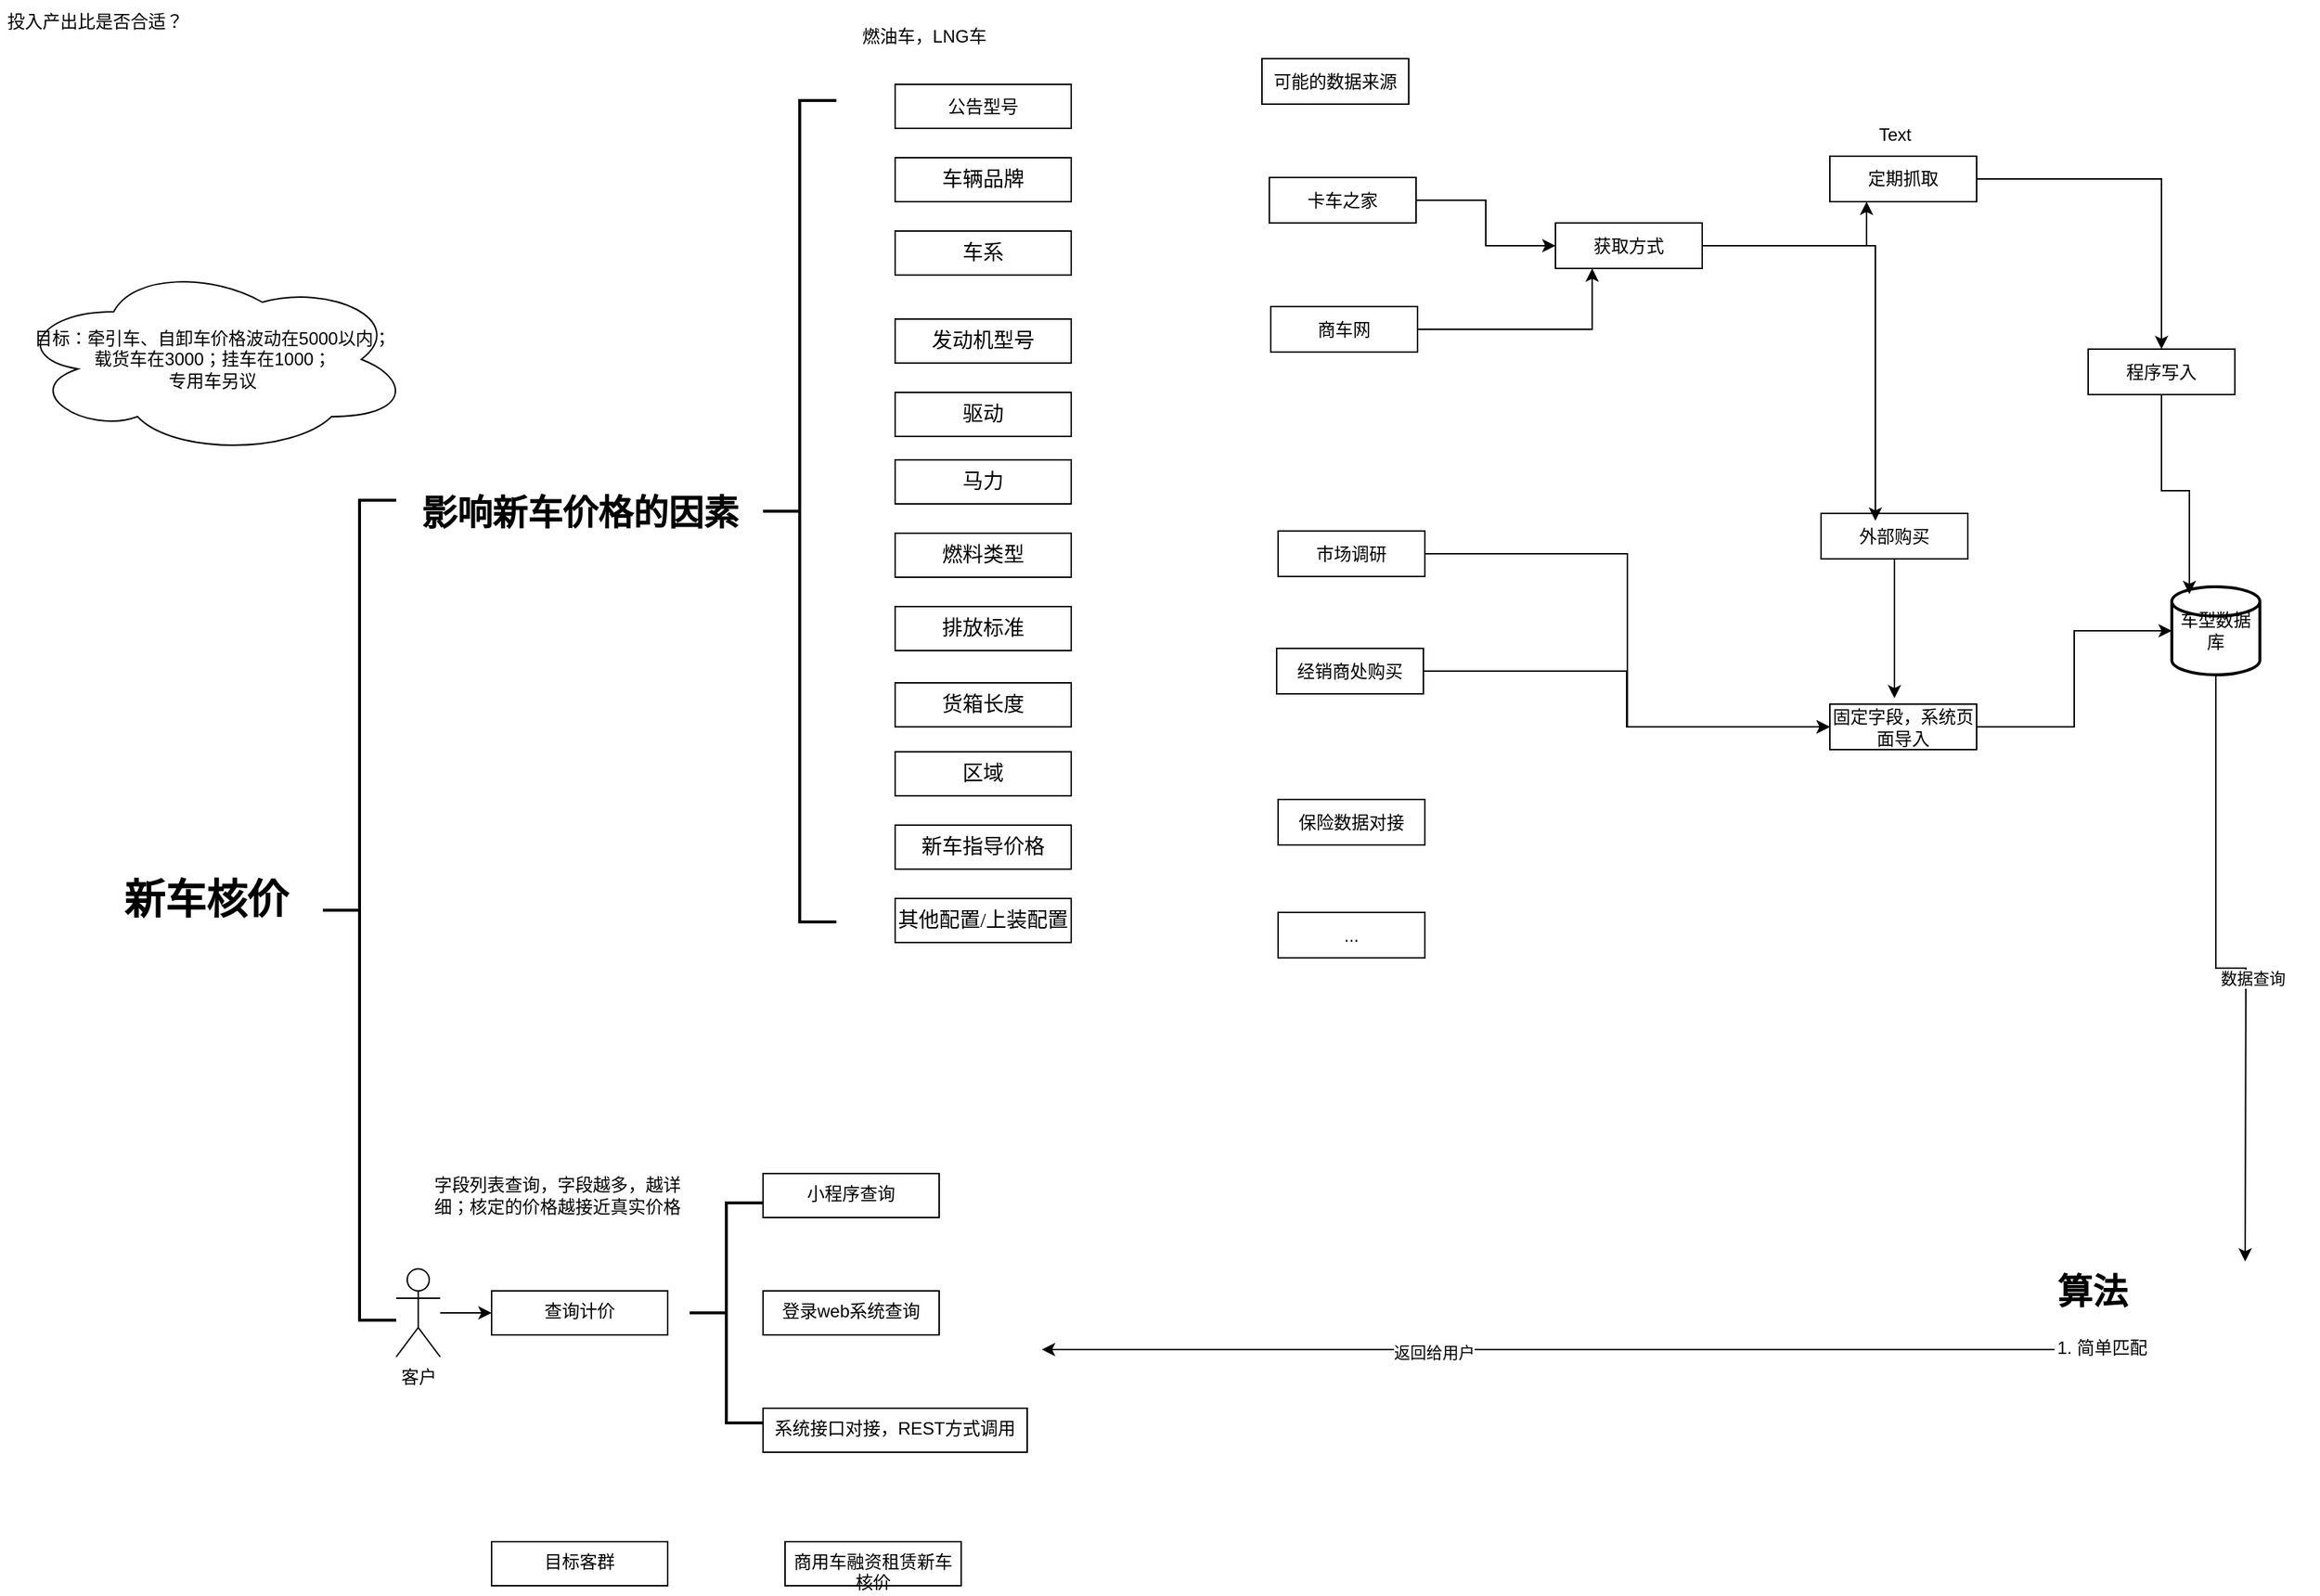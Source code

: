 <mxfile version="24.7.7">
  <diagram name="Page-1" id="lOxNYCTlGbAkdUG0Riqf">
    <mxGraphModel dx="1613" dy="706" grid="1" gridSize="10" guides="1" tooltips="1" connect="1" arrows="1" fold="1" page="1" pageScale="1" pageWidth="827" pageHeight="1169" math="0" shadow="0">
      <root>
        <mxCell id="0" />
        <mxCell id="1" parent="0" />
        <mxCell id="H50GD9BVMyVxNFarJEvh-76" value="" style="edgeStyle=orthogonalEdgeStyle;rounded=0;orthogonalLoop=1;jettySize=auto;html=1;" parent="1" source="H50GD9BVMyVxNFarJEvh-9" target="H50GD9BVMyVxNFarJEvh-75" edge="1">
          <mxGeometry relative="1" as="geometry" />
        </mxCell>
        <mxCell id="H50GD9BVMyVxNFarJEvh-9" value="客户" style="shape=umlActor;verticalLabelPosition=bottom;verticalAlign=top;html=1;outlineConnect=0;" parent="1" vertex="1">
          <mxGeometry x="270" y="865" width="30" height="60" as="geometry" />
        </mxCell>
        <mxCell id="H50GD9BVMyVxNFarJEvh-15" value="新车核价" style="text;strokeColor=none;fillColor=none;html=1;fontSize=28;fontStyle=1;verticalAlign=middle;align=center;shadow=0;" parent="1" vertex="1">
          <mxGeometry x="90" y="592.5" width="100" height="40" as="geometry" />
        </mxCell>
        <mxCell id="H50GD9BVMyVxNFarJEvh-17" value="" style="strokeWidth=2;html=1;shape=mxgraph.flowchart.annotation_2;align=left;labelPosition=right;pointerEvents=1;" parent="1" vertex="1">
          <mxGeometry x="220" y="341" width="50" height="559" as="geometry" />
        </mxCell>
        <mxCell id="H50GD9BVMyVxNFarJEvh-19" value="影响新车价格的因素" style="text;strokeColor=none;fillColor=none;html=1;fontSize=24;fontStyle=1;verticalAlign=middle;align=center;labelBackgroundColor=default;fontColor=default;" parent="1" vertex="1">
          <mxGeometry x="270" y="330" width="250" height="40" as="geometry" />
        </mxCell>
        <mxCell id="H50GD9BVMyVxNFarJEvh-20" value="目标：牵引车、自卸车价格波动在5000以内；&lt;div&gt;载货车在3000；挂车在1000；&lt;div&gt;专用车另议&lt;/div&gt;&lt;/div&gt;" style="ellipse;shape=cloud;whiteSpace=wrap;html=1;" parent="1" vertex="1">
          <mxGeometry x="10" y="180" width="270" height="130" as="geometry" />
        </mxCell>
        <mxCell id="H50GD9BVMyVxNFarJEvh-21" value="公告型号" style="whiteSpace=wrap;html=1;" parent="1" vertex="1">
          <mxGeometry x="610" y="57.5" width="120" height="30" as="geometry" />
        </mxCell>
        <mxCell id="H50GD9BVMyVxNFarJEvh-23" value="&lt;div style=&quot;line-height: 1.3; font-family: &amp;quot;Source Han Sans CN&amp;quot;; text-align: left; vertical-align: top; font-size: 14px;&quot;&gt;&lt;p&gt;车辆品牌&lt;/p&gt;&lt;/div&gt;" style="whiteSpace=wrap;html=1;" parent="1" vertex="1">
          <mxGeometry x="610" y="107.5" width="120" height="30" as="geometry" />
        </mxCell>
        <mxCell id="H50GD9BVMyVxNFarJEvh-24" value="&lt;div style=&quot;line-height: 1.3; font-family: &amp;quot;Source Han Sans CN&amp;quot;; text-align: left; vertical-align: top; font-size: 14px;&quot;&gt;&lt;p&gt;车系&lt;/p&gt;&lt;/div&gt;" style="whiteSpace=wrap;html=1;" parent="1" vertex="1">
          <mxGeometry x="610" y="157.5" width="120" height="30" as="geometry" />
        </mxCell>
        <mxCell id="H50GD9BVMyVxNFarJEvh-25" value="&lt;div style=&quot;line-height: 1.3; font-family: &amp;quot;Source Han Sans CN&amp;quot;; text-align: left; vertical-align: top; font-size: 14px;&quot;&gt;&lt;p&gt;发动机型号&lt;/p&gt;&lt;/div&gt;" style="whiteSpace=wrap;html=1;" parent="1" vertex="1">
          <mxGeometry x="610" y="217.5" width="120" height="30" as="geometry" />
        </mxCell>
        <mxCell id="H50GD9BVMyVxNFarJEvh-26" value="&lt;div style=&quot;line-height: 1.3; font-family: &amp;quot;Source Han Sans CN&amp;quot;; text-align: left; vertical-align: top; font-size: 14px;&quot;&gt;&lt;p&gt;驱动&lt;/p&gt;&lt;/div&gt;" style="whiteSpace=wrap;html=1;" parent="1" vertex="1">
          <mxGeometry x="610" y="267.5" width="120" height="30" as="geometry" />
        </mxCell>
        <mxCell id="H50GD9BVMyVxNFarJEvh-27" value="&lt;div style=&quot;line-height: 1.3; font-family: &amp;quot;Source Han Sans CN&amp;quot;; text-align: left; vertical-align: top; font-size: 14px;&quot;&gt;&lt;div style=&quot;line-height: 1.3; vertical-align: top;&quot;&gt;&lt;p&gt;马力&lt;/p&gt;&lt;/div&gt;&lt;/div&gt;" style="whiteSpace=wrap;html=1;" parent="1" vertex="1">
          <mxGeometry x="610" y="313.5" width="120" height="30" as="geometry" />
        </mxCell>
        <mxCell id="H50GD9BVMyVxNFarJEvh-29" value="&lt;div style=&quot;line-height: 1.3; font-family: &amp;quot;Source Han Sans CN&amp;quot;; text-align: left; vertical-align: top; font-size: 14px;&quot;&gt;&lt;div style=&quot;line-height: 1.3; vertical-align: top;&quot;&gt;&lt;div style=&quot;line-height: 1.3; vertical-align: top;&quot;&gt;&lt;p&gt;燃料类型&lt;/p&gt;&lt;/div&gt;&lt;/div&gt;&lt;/div&gt;" style="whiteSpace=wrap;html=1;" parent="1" vertex="1">
          <mxGeometry x="610" y="363.5" width="120" height="30" as="geometry" />
        </mxCell>
        <mxCell id="H50GD9BVMyVxNFarJEvh-32" value="投入产出比是否合适？" style="text;html=1;align=center;verticalAlign=middle;whiteSpace=wrap;rounded=0;" parent="1" vertex="1">
          <mxGeometry width="130" height="30" as="geometry" />
        </mxCell>
        <mxCell id="H50GD9BVMyVxNFarJEvh-33" value="&lt;div style=&quot;line-height: 1.3; font-family: &amp;quot;Source Han Sans CN&amp;quot;; text-align: left; vertical-align: top; font-size: 14px;&quot;&gt;&lt;div style=&quot;line-height: 1.3; vertical-align: top;&quot;&gt;&lt;div style=&quot;line-height: 1.3; vertical-align: top;&quot;&gt;&lt;div style=&quot;line-height: 1.3; vertical-align: top;&quot;&gt;&lt;p&gt;排放标准&lt;/p&gt;&lt;/div&gt;&lt;/div&gt;&lt;/div&gt;&lt;/div&gt;" style="whiteSpace=wrap;html=1;" parent="1" vertex="1">
          <mxGeometry x="610" y="413.5" width="120" height="30" as="geometry" />
        </mxCell>
        <mxCell id="H50GD9BVMyVxNFarJEvh-35" value="&lt;div style=&quot;line-height: 1.3; font-family: &amp;quot;Source Han Sans CN&amp;quot;; text-align: left; vertical-align: top; font-size: 14px;&quot;&gt;&lt;div style=&quot;line-height: 1.3; vertical-align: top;&quot;&gt;&lt;div style=&quot;line-height: 1.3; vertical-align: top;&quot;&gt;&lt;div style=&quot;line-height: 1.3; vertical-align: top;&quot;&gt;&lt;p&gt;货箱长度&lt;/p&gt;&lt;/div&gt;&lt;/div&gt;&lt;/div&gt;&lt;/div&gt;" style="whiteSpace=wrap;html=1;" parent="1" vertex="1">
          <mxGeometry x="610" y="465.5" width="120" height="30" as="geometry" />
        </mxCell>
        <mxCell id="H50GD9BVMyVxNFarJEvh-37" value="&lt;div style=&quot;line-height: 1.3; font-family: &amp;quot;Source Han Sans CN&amp;quot;; text-align: left; vertical-align: top; font-size: 14px;&quot;&gt;&lt;div style=&quot;line-height: 1.3; vertical-align: top;&quot;&gt;&lt;div style=&quot;line-height: 1.3; vertical-align: top;&quot;&gt;&lt;div style=&quot;line-height: 1.3; vertical-align: top;&quot;&gt;&lt;div style=&quot;line-height: 1.3; vertical-align: top;&quot;&gt;&lt;p&gt;区域&lt;/p&gt;&lt;/div&gt;&lt;/div&gt;&lt;/div&gt;&lt;/div&gt;&lt;/div&gt;" style="whiteSpace=wrap;html=1;" parent="1" vertex="1">
          <mxGeometry x="610" y="512.5" width="120" height="30" as="geometry" />
        </mxCell>
        <mxCell id="H50GD9BVMyVxNFarJEvh-39" value="&lt;div style=&quot;line-height: 1.3; font-family: &amp;quot;Source Han Sans CN&amp;quot;; text-align: left; vertical-align: top; font-size: 14px;&quot;&gt;&lt;div style=&quot;line-height: 1.3; vertical-align: top;&quot;&gt;&lt;div style=&quot;line-height: 1.3; vertical-align: top;&quot;&gt;&lt;div style=&quot;line-height: 1.3; vertical-align: top;&quot;&gt;&lt;div style=&quot;line-height: 1.3; vertical-align: top;&quot;&gt;&lt;div style=&quot;line-height: 1.3; vertical-align: top;&quot;&gt;&lt;p&gt;新车指导价格&lt;/p&gt;&lt;/div&gt;&lt;/div&gt;&lt;/div&gt;&lt;/div&gt;&lt;/div&gt;&lt;/div&gt;" style="whiteSpace=wrap;html=1;" parent="1" vertex="1">
          <mxGeometry x="610" y="562.5" width="120" height="30" as="geometry" />
        </mxCell>
        <mxCell id="H50GD9BVMyVxNFarJEvh-41" value="&lt;div style=&quot;line-height: 1.3; font-family: &amp;quot;Source Han Sans CN&amp;quot;; text-align: left; vertical-align: top; font-size: 14px;&quot;&gt;&lt;div style=&quot;line-height: 1.3; vertical-align: top;&quot;&gt;&lt;div style=&quot;line-height: 1.3; vertical-align: top;&quot;&gt;&lt;div style=&quot;line-height: 1.3; vertical-align: top;&quot;&gt;&lt;div style=&quot;line-height: 1.3; vertical-align: top;&quot;&gt;&lt;div style=&quot;line-height: 1.3; vertical-align: top;&quot;&gt;&lt;div style=&quot;line-height: 1.3; vertical-align: top;&quot;&gt;&lt;p&gt;其他配置/上装配置&lt;/p&gt;&lt;/div&gt;&lt;/div&gt;&lt;/div&gt;&lt;/div&gt;&lt;/div&gt;&lt;/div&gt;&lt;/div&gt;" style="whiteSpace=wrap;html=1;" parent="1" vertex="1">
          <mxGeometry x="610" y="612.5" width="120" height="30" as="geometry" />
        </mxCell>
        <mxCell id="H50GD9BVMyVxNFarJEvh-44" value="可能的数据来源" style="whiteSpace=wrap;html=1;" parent="1" vertex="1">
          <mxGeometry x="860" y="40" width="100" height="31" as="geometry" />
        </mxCell>
        <mxCell id="H50GD9BVMyVxNFarJEvh-68" style="edgeStyle=orthogonalEdgeStyle;rounded=0;orthogonalLoop=1;jettySize=auto;html=1;" parent="1" source="H50GD9BVMyVxNFarJEvh-46" target="H50GD9BVMyVxNFarJEvh-50" edge="1">
          <mxGeometry relative="1" as="geometry" />
        </mxCell>
        <mxCell id="H50GD9BVMyVxNFarJEvh-46" value="卡车之家" style="whiteSpace=wrap;html=1;" parent="1" vertex="1">
          <mxGeometry x="865" y="121" width="100" height="31" as="geometry" />
        </mxCell>
        <mxCell id="H50GD9BVMyVxNFarJEvh-69" style="edgeStyle=orthogonalEdgeStyle;rounded=0;orthogonalLoop=1;jettySize=auto;html=1;entryX=0.25;entryY=1;entryDx=0;entryDy=0;" parent="1" source="H50GD9BVMyVxNFarJEvh-48" target="H50GD9BVMyVxNFarJEvh-50" edge="1">
          <mxGeometry relative="1" as="geometry" />
        </mxCell>
        <mxCell id="H50GD9BVMyVxNFarJEvh-48" value="商车网" style="whiteSpace=wrap;html=1;" parent="1" vertex="1">
          <mxGeometry x="866" y="209" width="100" height="31" as="geometry" />
        </mxCell>
        <mxCell id="H50GD9BVMyVxNFarJEvh-70" style="edgeStyle=orthogonalEdgeStyle;rounded=0;orthogonalLoop=1;jettySize=auto;html=1;entryX=0.25;entryY=1;entryDx=0;entryDy=0;" parent="1" source="H50GD9BVMyVxNFarJEvh-50" target="H50GD9BVMyVxNFarJEvh-52" edge="1">
          <mxGeometry relative="1" as="geometry" />
        </mxCell>
        <mxCell id="H50GD9BVMyVxNFarJEvh-50" value="获取方式" style="whiteSpace=wrap;html=1;" parent="1" vertex="1">
          <mxGeometry x="1060" y="152" width="100" height="31" as="geometry" />
        </mxCell>
        <mxCell id="H50GD9BVMyVxNFarJEvh-64" value="" style="edgeStyle=orthogonalEdgeStyle;rounded=0;orthogonalLoop=1;jettySize=auto;html=1;" parent="1" source="H50GD9BVMyVxNFarJEvh-52" target="H50GD9BVMyVxNFarJEvh-63" edge="1">
          <mxGeometry relative="1" as="geometry" />
        </mxCell>
        <mxCell id="H50GD9BVMyVxNFarJEvh-52" value="定期抓取" style="whiteSpace=wrap;html=1;" parent="1" vertex="1">
          <mxGeometry x="1247" y="106.5" width="100" height="31" as="geometry" />
        </mxCell>
        <mxCell id="H50GD9BVMyVxNFarJEvh-54" value="外部购买" style="whiteSpace=wrap;html=1;" parent="1" vertex="1">
          <mxGeometry x="1241" y="350" width="100" height="31" as="geometry" />
        </mxCell>
        <mxCell id="RX6ak2MCFjK3Naa0i9RK-2" style="edgeStyle=orthogonalEdgeStyle;rounded=0;orthogonalLoop=1;jettySize=auto;html=1;entryX=0;entryY=0.5;entryDx=0;entryDy=0;" parent="1" source="H50GD9BVMyVxNFarJEvh-56" target="H50GD9BVMyVxNFarJEvh-60" edge="1">
          <mxGeometry relative="1" as="geometry" />
        </mxCell>
        <mxCell id="H50GD9BVMyVxNFarJEvh-56" value="市场调研" style="whiteSpace=wrap;html=1;" parent="1" vertex="1">
          <mxGeometry x="871" y="362" width="100" height="31" as="geometry" />
        </mxCell>
        <mxCell id="RX6ak2MCFjK3Naa0i9RK-3" style="edgeStyle=orthogonalEdgeStyle;rounded=0;orthogonalLoop=1;jettySize=auto;html=1;entryX=0;entryY=0.5;entryDx=0;entryDy=0;" parent="1" source="H50GD9BVMyVxNFarJEvh-58" target="H50GD9BVMyVxNFarJEvh-60" edge="1">
          <mxGeometry relative="1" as="geometry" />
        </mxCell>
        <mxCell id="H50GD9BVMyVxNFarJEvh-58" value="经销商处购买" style="whiteSpace=wrap;html=1;" parent="1" vertex="1">
          <mxGeometry x="870" y="442" width="100" height="31" as="geometry" />
        </mxCell>
        <mxCell id="H50GD9BVMyVxNFarJEvh-60" value="固定字段，系统页面导入" style="whiteSpace=wrap;html=1;" parent="1" vertex="1">
          <mxGeometry x="1247" y="480" width="100" height="31" as="geometry" />
        </mxCell>
        <mxCell id="H50GD9BVMyVxNFarJEvh-63" value="程序写入" style="whiteSpace=wrap;html=1;" parent="1" vertex="1">
          <mxGeometry x="1423" y="238" width="100" height="31" as="geometry" />
        </mxCell>
        <mxCell id="H50GD9BVMyVxNFarJEvh-65" style="edgeStyle=orthogonalEdgeStyle;rounded=0;orthogonalLoop=1;jettySize=auto;html=1;entryX=0.44;entryY=-0.129;entryDx=0;entryDy=0;entryPerimeter=0;" parent="1" source="H50GD9BVMyVxNFarJEvh-54" target="H50GD9BVMyVxNFarJEvh-60" edge="1">
          <mxGeometry relative="1" as="geometry" />
        </mxCell>
        <mxCell id="H50GD9BVMyVxNFarJEvh-98" style="edgeStyle=orthogonalEdgeStyle;rounded=0;orthogonalLoop=1;jettySize=auto;html=1;" parent="1" source="H50GD9BVMyVxNFarJEvh-72" edge="1">
          <mxGeometry relative="1" as="geometry">
            <mxPoint x="1530" y="860" as="targetPoint" />
          </mxGeometry>
        </mxCell>
        <mxCell id="H50GD9BVMyVxNFarJEvh-99" value="数据查询" style="edgeLabel;html=1;align=center;verticalAlign=middle;resizable=0;points=[];" parent="H50GD9BVMyVxNFarJEvh-98" vertex="1" connectable="0">
          <mxGeometry x="0.087" y="4" relative="1" as="geometry">
            <mxPoint y="-1" as="offset" />
          </mxGeometry>
        </mxCell>
        <mxCell id="H50GD9BVMyVxNFarJEvh-72" value="车型数据库" style="strokeWidth=2;html=1;shape=mxgraph.flowchart.database;whiteSpace=wrap;" parent="1" vertex="1">
          <mxGeometry x="1480" y="400" width="60" height="60" as="geometry" />
        </mxCell>
        <mxCell id="H50GD9BVMyVxNFarJEvh-73" style="edgeStyle=orthogonalEdgeStyle;rounded=0;orthogonalLoop=1;jettySize=auto;html=1;entryX=0.2;entryY=0.083;entryDx=0;entryDy=0;entryPerimeter=0;" parent="1" source="H50GD9BVMyVxNFarJEvh-63" target="H50GD9BVMyVxNFarJEvh-72" edge="1">
          <mxGeometry relative="1" as="geometry" />
        </mxCell>
        <mxCell id="H50GD9BVMyVxNFarJEvh-74" style="edgeStyle=orthogonalEdgeStyle;rounded=0;orthogonalLoop=1;jettySize=auto;html=1;entryX=0;entryY=0.5;entryDx=0;entryDy=0;entryPerimeter=0;" parent="1" source="H50GD9BVMyVxNFarJEvh-60" target="H50GD9BVMyVxNFarJEvh-72" edge="1">
          <mxGeometry relative="1" as="geometry" />
        </mxCell>
        <mxCell id="H50GD9BVMyVxNFarJEvh-75" value="查询计价" style="whiteSpace=wrap;html=1;verticalAlign=top;" parent="1" vertex="1">
          <mxGeometry x="335" y="880" width="120" height="30" as="geometry" />
        </mxCell>
        <mxCell id="H50GD9BVMyVxNFarJEvh-79" value="登录web系统查询" style="whiteSpace=wrap;html=1;verticalAlign=top;" parent="1" vertex="1">
          <mxGeometry x="520" y="880" width="120" height="30" as="geometry" />
        </mxCell>
        <mxCell id="H50GD9BVMyVxNFarJEvh-82" value="小程序查询" style="whiteSpace=wrap;html=1;verticalAlign=top;" parent="1" vertex="1">
          <mxGeometry x="520" y="800" width="120" height="30" as="geometry" />
        </mxCell>
        <mxCell id="H50GD9BVMyVxNFarJEvh-85" value="系统接口对接，REST方式调用" style="whiteSpace=wrap;html=1;verticalAlign=top;" parent="1" vertex="1">
          <mxGeometry x="520" y="960" width="180" height="30" as="geometry" />
        </mxCell>
        <mxCell id="H50GD9BVMyVxNFarJEvh-89" value="" style="strokeWidth=2;html=1;shape=mxgraph.flowchart.annotation_2;align=left;labelPosition=right;pointerEvents=1;" parent="1" vertex="1">
          <mxGeometry x="520" y="68.5" width="50" height="560" as="geometry" />
        </mxCell>
        <mxCell id="H50GD9BVMyVxNFarJEvh-90" value="保险数据对接" style="whiteSpace=wrap;html=1;" parent="1" vertex="1">
          <mxGeometry x="871" y="545" width="100" height="31" as="geometry" />
        </mxCell>
        <mxCell id="H50GD9BVMyVxNFarJEvh-92" value="" style="strokeWidth=2;html=1;shape=mxgraph.flowchart.annotation_2;align=left;labelPosition=right;pointerEvents=1;" parent="1" vertex="1">
          <mxGeometry x="470" y="820" width="50" height="150" as="geometry" />
        </mxCell>
        <mxCell id="H50GD9BVMyVxNFarJEvh-95" value="字段列表查询，字段越多，越详细；核定的价格越接近真实价格" style="text;html=1;align=center;verticalAlign=middle;whiteSpace=wrap;rounded=0;" parent="1" vertex="1">
          <mxGeometry x="290" y="800" width="180" height="30" as="geometry" />
        </mxCell>
        <mxCell id="H50GD9BVMyVxNFarJEvh-96" style="edgeStyle=orthogonalEdgeStyle;rounded=0;orthogonalLoop=1;jettySize=auto;html=1;entryX=0.37;entryY=0.161;entryDx=0;entryDy=0;entryPerimeter=0;" parent="1" source="H50GD9BVMyVxNFarJEvh-50" target="H50GD9BVMyVxNFarJEvh-54" edge="1">
          <mxGeometry relative="1" as="geometry" />
        </mxCell>
        <mxCell id="H50GD9BVMyVxNFarJEvh-100" style="edgeStyle=orthogonalEdgeStyle;rounded=0;orthogonalLoop=1;jettySize=auto;html=1;" parent="1" source="H50GD9BVMyVxNFarJEvh-97" edge="1">
          <mxGeometry relative="1" as="geometry">
            <mxPoint x="710" y="920" as="targetPoint" />
          </mxGeometry>
        </mxCell>
        <mxCell id="H50GD9BVMyVxNFarJEvh-101" value="返回给用户" style="edgeLabel;html=1;align=center;verticalAlign=middle;resizable=0;points=[];" parent="H50GD9BVMyVxNFarJEvh-100" vertex="1" connectable="0">
          <mxGeometry x="0.228" y="1" relative="1" as="geometry">
            <mxPoint as="offset" />
          </mxGeometry>
        </mxCell>
        <mxCell id="H50GD9BVMyVxNFarJEvh-97" value="&lt;h1 style=&quot;margin-top: 0px;&quot;&gt;算法&lt;/h1&gt;&lt;p&gt;1. 简单匹配&lt;/p&gt;" style="text;html=1;whiteSpace=wrap;overflow=hidden;rounded=0;" parent="1" vertex="1">
          <mxGeometry x="1400" y="860" width="180" height="120" as="geometry" />
        </mxCell>
        <mxCell id="RX6ak2MCFjK3Naa0i9RK-1" value="燃油车，LNG车" style="text;html=1;align=center;verticalAlign=middle;whiteSpace=wrap;rounded=0;" parent="1" vertex="1">
          <mxGeometry x="580" y="10" width="100" height="30" as="geometry" />
        </mxCell>
        <mxCell id="RX6ak2MCFjK3Naa0i9RK-5" value="..." style="whiteSpace=wrap;html=1;" parent="1" vertex="1">
          <mxGeometry x="871" y="622" width="100" height="31" as="geometry" />
        </mxCell>
        <mxCell id="W03_-dHaSm5QZ826xwIY-1" value="Text" style="text;html=1;align=center;verticalAlign=middle;resizable=0;points=[];autosize=1;strokeColor=none;fillColor=none;" vertex="1" parent="1">
          <mxGeometry x="1266" y="77" width="50" height="30" as="geometry" />
        </mxCell>
        <mxCell id="W03_-dHaSm5QZ826xwIY-2" value="目标客群" style="whiteSpace=wrap;html=1;verticalAlign=top;" vertex="1" parent="1">
          <mxGeometry x="335" y="1051" width="120" height="30" as="geometry" />
        </mxCell>
        <mxCell id="W03_-dHaSm5QZ826xwIY-4" value="商用车融资租赁新车核价" style="whiteSpace=wrap;html=1;verticalAlign=top;" vertex="1" parent="1">
          <mxGeometry x="535" y="1051" width="120" height="30" as="geometry" />
        </mxCell>
      </root>
    </mxGraphModel>
  </diagram>
</mxfile>
